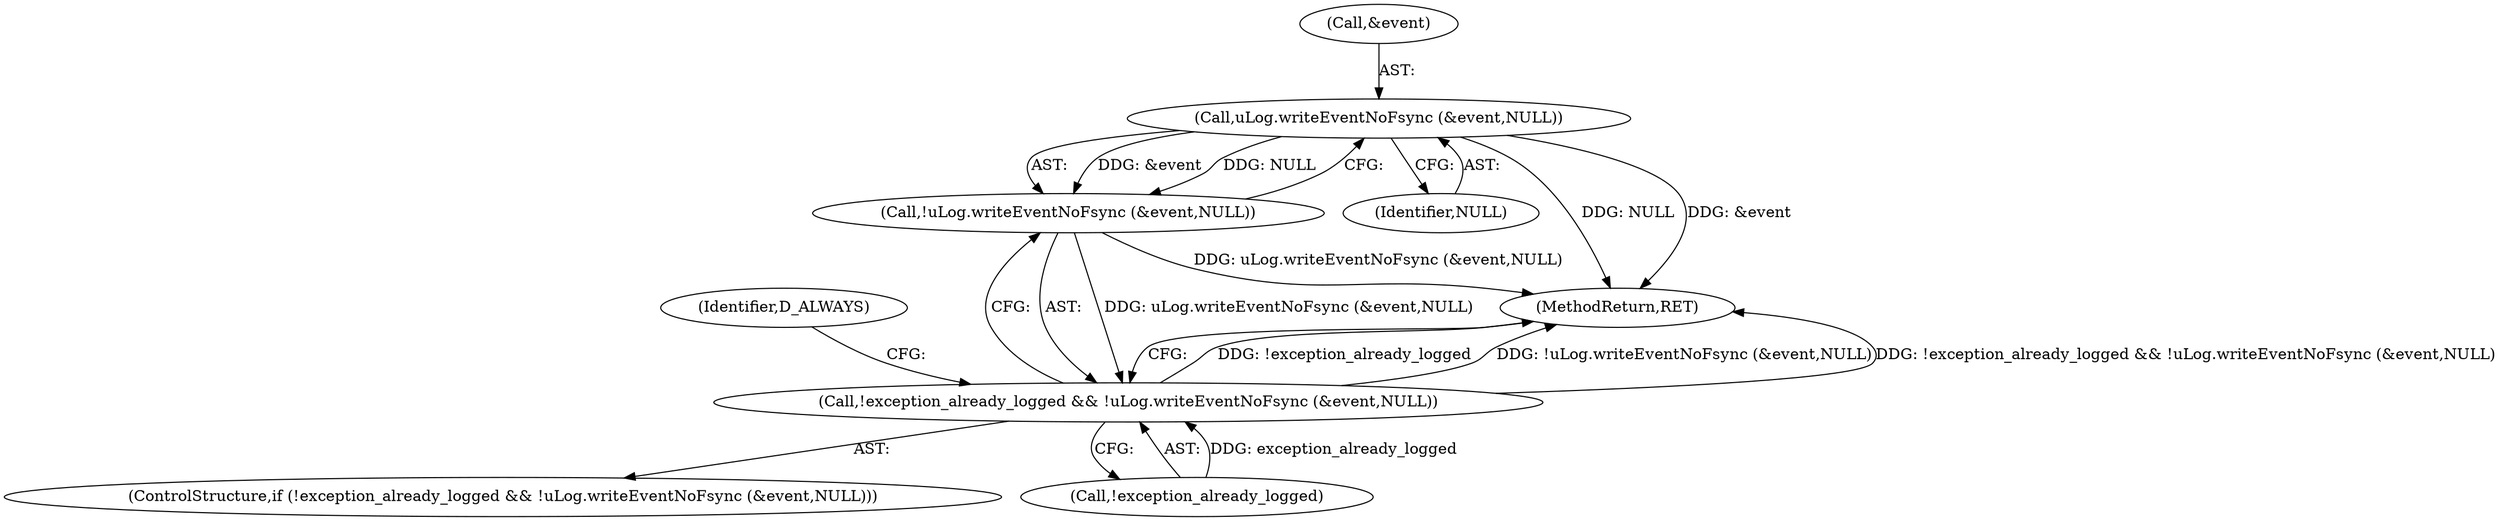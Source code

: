 digraph "0_htcondor_5e5571d1a431eb3c61977b6dd6ec90186ef79867_5@API" {
"1000169" [label="(Call,uLog.writeEventNoFsync (&event,NULL))"];
"1000168" [label="(Call,!uLog.writeEventNoFsync (&event,NULL))"];
"1000165" [label="(Call,!exception_already_logged && !uLog.writeEventNoFsync (&event,NULL))"];
"1000169" [label="(Call,uLog.writeEventNoFsync (&event,NULL))"];
"1000170" [label="(Call,&event)"];
"1000172" [label="(Identifier,NULL)"];
"1000164" [label="(ControlStructure,if (!exception_already_logged && !uLog.writeEventNoFsync (&event,NULL)))"];
"1000175" [label="(Identifier,D_ALWAYS)"];
"1000168" [label="(Call,!uLog.writeEventNoFsync (&event,NULL))"];
"1000165" [label="(Call,!exception_already_logged && !uLog.writeEventNoFsync (&event,NULL))"];
"1000177" [label="(MethodReturn,RET)"];
"1000166" [label="(Call,!exception_already_logged)"];
"1000169" -> "1000168"  [label="AST: "];
"1000169" -> "1000172"  [label="CFG: "];
"1000170" -> "1000169"  [label="AST: "];
"1000172" -> "1000169"  [label="AST: "];
"1000168" -> "1000169"  [label="CFG: "];
"1000169" -> "1000177"  [label="DDG: NULL"];
"1000169" -> "1000177"  [label="DDG: &event"];
"1000169" -> "1000168"  [label="DDG: &event"];
"1000169" -> "1000168"  [label="DDG: NULL"];
"1000168" -> "1000165"  [label="AST: "];
"1000165" -> "1000168"  [label="CFG: "];
"1000168" -> "1000177"  [label="DDG: uLog.writeEventNoFsync (&event,NULL)"];
"1000168" -> "1000165"  [label="DDG: uLog.writeEventNoFsync (&event,NULL)"];
"1000165" -> "1000164"  [label="AST: "];
"1000165" -> "1000166"  [label="CFG: "];
"1000166" -> "1000165"  [label="AST: "];
"1000175" -> "1000165"  [label="CFG: "];
"1000177" -> "1000165"  [label="CFG: "];
"1000165" -> "1000177"  [label="DDG: !exception_already_logged"];
"1000165" -> "1000177"  [label="DDG: !uLog.writeEventNoFsync (&event,NULL)"];
"1000165" -> "1000177"  [label="DDG: !exception_already_logged && !uLog.writeEventNoFsync (&event,NULL)"];
"1000166" -> "1000165"  [label="DDG: exception_already_logged"];
}
